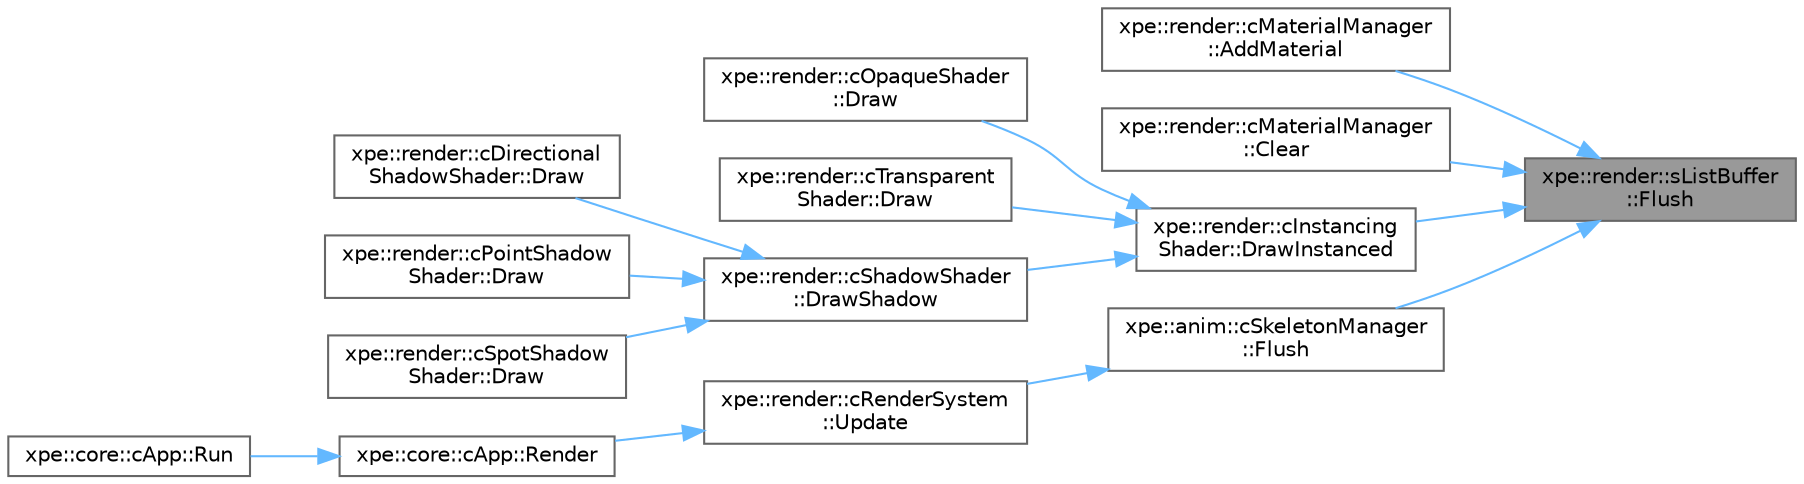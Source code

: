 digraph "xpe::render::sListBuffer::Flush"
{
 // LATEX_PDF_SIZE
  bgcolor="transparent";
  edge [fontname=Helvetica,fontsize=10,labelfontname=Helvetica,labelfontsize=10];
  node [fontname=Helvetica,fontsize=10,shape=box,height=0.2,width=0.4];
  rankdir="RL";
  Node1 [id="Node000001",label="xpe::render::sListBuffer\l::Flush",height=0.2,width=0.4,color="gray40", fillcolor="grey60", style="filled", fontcolor="black",tooltip=" "];
  Node1 -> Node2 [id="edge14_Node000001_Node000002",dir="back",color="steelblue1",style="solid",tooltip=" "];
  Node2 [id="Node000002",label="xpe::render::cMaterialManager\l::AddMaterial",height=0.2,width=0.4,color="grey40", fillcolor="white", style="filled",URL="$classxpe_1_1render_1_1c_material_manager.html#a6b824ebed9ce5b4d7a2c4a33cefdb3f4",tooltip=" "];
  Node1 -> Node3 [id="edge15_Node000001_Node000003",dir="back",color="steelblue1",style="solid",tooltip=" "];
  Node3 [id="Node000003",label="xpe::render::cMaterialManager\l::Clear",height=0.2,width=0.4,color="grey40", fillcolor="white", style="filled",URL="$classxpe_1_1render_1_1c_material_manager.html#a842944eaf29305b77e95d8b9f18c728b",tooltip=" "];
  Node1 -> Node4 [id="edge16_Node000001_Node000004",dir="back",color="steelblue1",style="solid",tooltip=" "];
  Node4 [id="Node000004",label="xpe::render::cInstancing\lShader::DrawInstanced",height=0.2,width=0.4,color="grey40", fillcolor="white", style="filled",URL="$classxpe_1_1render_1_1c_instancing_shader.html#a8aff797e93842eabe1565da005bad1f9",tooltip=" "];
  Node4 -> Node5 [id="edge17_Node000004_Node000005",dir="back",color="steelblue1",style="solid",tooltip=" "];
  Node5 [id="Node000005",label="xpe::render::cOpaqueShader\l::Draw",height=0.2,width=0.4,color="grey40", fillcolor="white", style="filled",URL="$classxpe_1_1render_1_1c_opaque_shader.html#a7b7b6a8e853bb0188f55d26cc5ce23e4",tooltip=" "];
  Node4 -> Node6 [id="edge18_Node000004_Node000006",dir="back",color="steelblue1",style="solid",tooltip=" "];
  Node6 [id="Node000006",label="xpe::render::cTransparent\lShader::Draw",height=0.2,width=0.4,color="grey40", fillcolor="white", style="filled",URL="$classxpe_1_1render_1_1c_transparent_shader.html#a41136b4dbad82e1306bed55c264f3772",tooltip=" "];
  Node4 -> Node7 [id="edge19_Node000004_Node000007",dir="back",color="steelblue1",style="solid",tooltip=" "];
  Node7 [id="Node000007",label="xpe::render::cShadowShader\l::DrawShadow",height=0.2,width=0.4,color="grey40", fillcolor="white", style="filled",URL="$classxpe_1_1render_1_1c_shadow_shader.html#a96fe11cf22a10fcc79bd896e3237ae59",tooltip=" "];
  Node7 -> Node8 [id="edge20_Node000007_Node000008",dir="back",color="steelblue1",style="solid",tooltip=" "];
  Node8 [id="Node000008",label="xpe::render::cDirectional\lShadowShader::Draw",height=0.2,width=0.4,color="grey40", fillcolor="white", style="filled",URL="$classxpe_1_1render_1_1c_directional_shadow_shader.html#af7c943a5a94f8f5b5d9def4b96b418e8",tooltip=" "];
  Node7 -> Node9 [id="edge21_Node000007_Node000009",dir="back",color="steelblue1",style="solid",tooltip=" "];
  Node9 [id="Node000009",label="xpe::render::cPointShadow\lShader::Draw",height=0.2,width=0.4,color="grey40", fillcolor="white", style="filled",URL="$classxpe_1_1render_1_1c_point_shadow_shader.html#a1113634e6e17cea7bea8395707aa809b",tooltip=" "];
  Node7 -> Node10 [id="edge22_Node000007_Node000010",dir="back",color="steelblue1",style="solid",tooltip=" "];
  Node10 [id="Node000010",label="xpe::render::cSpotShadow\lShader::Draw",height=0.2,width=0.4,color="grey40", fillcolor="white", style="filled",URL="$classxpe_1_1render_1_1c_spot_shadow_shader.html#a110c7db6532938ddfb6a93f0a48b8439",tooltip=" "];
  Node1 -> Node11 [id="edge23_Node000001_Node000011",dir="back",color="steelblue1",style="solid",tooltip=" "];
  Node11 [id="Node000011",label="xpe::anim::cSkeletonManager\l::Flush",height=0.2,width=0.4,color="grey40", fillcolor="white", style="filled",URL="$classxpe_1_1anim_1_1c_skeleton_manager.html#a4abeb14a1cd0427e88c31b8ef6efc480",tooltip=" "];
  Node11 -> Node12 [id="edge24_Node000011_Node000012",dir="back",color="steelblue1",style="solid",tooltip=" "];
  Node12 [id="Node000012",label="xpe::render::cRenderSystem\l::Update",height=0.2,width=0.4,color="grey40", fillcolor="white", style="filled",URL="$classxpe_1_1render_1_1c_render_system.html#adf9ca8fc79ed13660b521ef4cf9f78be",tooltip=" "];
  Node12 -> Node13 [id="edge25_Node000012_Node000013",dir="back",color="steelblue1",style="solid",tooltip=" "];
  Node13 [id="Node000013",label="xpe::core::cApp::Render",height=0.2,width=0.4,color="grey40", fillcolor="white", style="filled",URL="$classxpe_1_1core_1_1c_app.html#a1b8ab19056f84742e5fa02c488cf3f52",tooltip=" "];
  Node13 -> Node14 [id="edge26_Node000013_Node000014",dir="back",color="steelblue1",style="solid",tooltip=" "];
  Node14 [id="Node000014",label="xpe::core::cApp::Run",height=0.2,width=0.4,color="grey40", fillcolor="white", style="filled",URL="$classxpe_1_1core_1_1c_app.html#adf244904fa58277fe265be994ae664fc",tooltip=" "];
}
